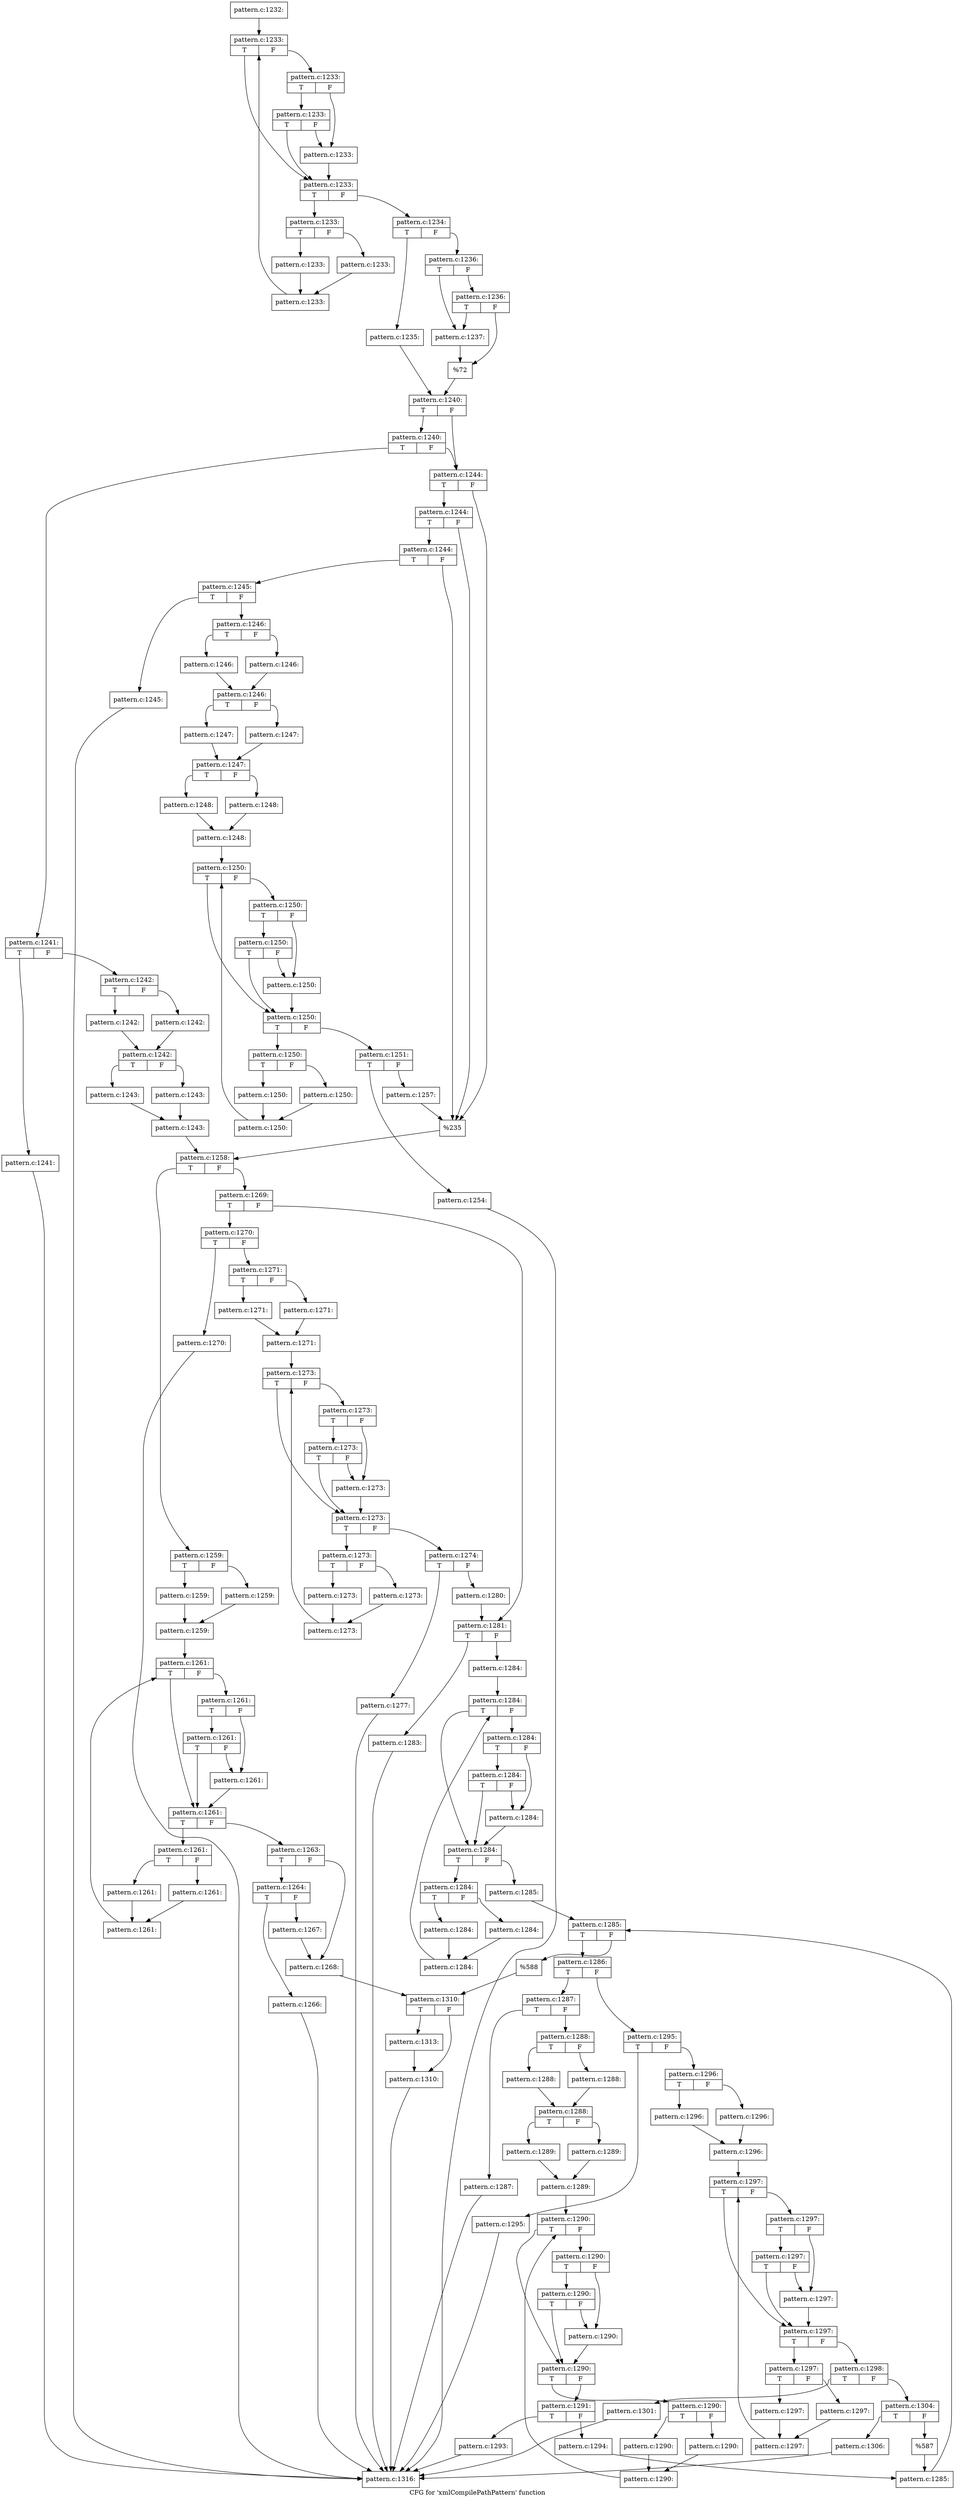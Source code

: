 digraph "CFG for 'xmlCompilePathPattern' function" {
	label="CFG for 'xmlCompilePathPattern' function";

	Node0x46a5060 [shape=record,label="{pattern.c:1232:}"];
	Node0x46a5060 -> Node0x471dc20;
	Node0x471dc20 [shape=record,label="{pattern.c:1233:|{<s0>T|<s1>F}}"];
	Node0x471dc20:s0 -> Node0x4712630;
	Node0x471dc20:s1 -> Node0x47126d0;
	Node0x47126d0 [shape=record,label="{pattern.c:1233:|{<s0>T|<s1>F}}"];
	Node0x47126d0:s0 -> Node0x4712a30;
	Node0x47126d0:s1 -> Node0x4712680;
	Node0x4712a30 [shape=record,label="{pattern.c:1233:|{<s0>T|<s1>F}}"];
	Node0x4712a30:s0 -> Node0x4712630;
	Node0x4712a30:s1 -> Node0x4712680;
	Node0x4712680 [shape=record,label="{pattern.c:1233:}"];
	Node0x4712680 -> Node0x4712630;
	Node0x4712630 [shape=record,label="{pattern.c:1233:|{<s0>T|<s1>F}}"];
	Node0x4712630:s0 -> Node0x471eac0;
	Node0x4712630:s1 -> Node0x47125e0;
	Node0x471eac0 [shape=record,label="{pattern.c:1233:|{<s0>T|<s1>F}}"];
	Node0x471eac0:s0 -> Node0x471ef70;
	Node0x471eac0:s1 -> Node0x471ee80;
	Node0x471ef70 [shape=record,label="{pattern.c:1233:}"];
	Node0x471ef70 -> Node0x471efc0;
	Node0x471ee80 [shape=record,label="{pattern.c:1233:}"];
	Node0x471ee80 -> Node0x471efc0;
	Node0x471efc0 [shape=record,label="{pattern.c:1233:}"];
	Node0x471efc0 -> Node0x471dc20;
	Node0x47125e0 [shape=record,label="{pattern.c:1234:|{<s0>T|<s1>F}}"];
	Node0x47125e0:s0 -> Node0x471f920;
	Node0x47125e0:s1 -> Node0x471f9c0;
	Node0x471f920 [shape=record,label="{pattern.c:1235:}"];
	Node0x471f920 -> Node0x471f970;
	Node0x471f9c0 [shape=record,label="{pattern.c:1236:|{<s0>T|<s1>F}}"];
	Node0x471f9c0:s0 -> Node0x47203f0;
	Node0x471f9c0:s1 -> Node0x4720490;
	Node0x4720490 [shape=record,label="{pattern.c:1236:|{<s0>T|<s1>F}}"];
	Node0x4720490:s0 -> Node0x47203f0;
	Node0x4720490:s1 -> Node0x4720440;
	Node0x47203f0 [shape=record,label="{pattern.c:1237:}"];
	Node0x47203f0 -> Node0x4720440;
	Node0x4720440 [shape=record,label="{%72}"];
	Node0x4720440 -> Node0x471f970;
	Node0x471f970 [shape=record,label="{pattern.c:1240:|{<s0>T|<s1>F}}"];
	Node0x471f970:s0 -> Node0x47215b0;
	Node0x471f970:s1 -> Node0x4721560;
	Node0x47215b0 [shape=record,label="{pattern.c:1240:|{<s0>T|<s1>F}}"];
	Node0x47215b0:s0 -> Node0x47214c0;
	Node0x47215b0:s1 -> Node0x4721560;
	Node0x47214c0 [shape=record,label="{pattern.c:1241:|{<s0>T|<s1>F}}"];
	Node0x47214c0:s0 -> Node0x4721f80;
	Node0x47214c0:s1 -> Node0x4721fd0;
	Node0x4721f80 [shape=record,label="{pattern.c:1241:}"];
	Node0x4721f80 -> Node0x4722bc0;
	Node0x4721fd0 [shape=record,label="{pattern.c:1242:|{<s0>T|<s1>F}}"];
	Node0x4721fd0:s0 -> Node0x4722ca0;
	Node0x4721fd0:s1 -> Node0x4722cf0;
	Node0x4722ca0 [shape=record,label="{pattern.c:1242:}"];
	Node0x4722ca0 -> Node0x4722d40;
	Node0x4722cf0 [shape=record,label="{pattern.c:1242:}"];
	Node0x4722cf0 -> Node0x4722d40;
	Node0x4722d40 [shape=record,label="{pattern.c:1242:|{<s0>T|<s1>F}}"];
	Node0x4722d40:s0 -> Node0x4723630;
	Node0x4722d40:s1 -> Node0x4723680;
	Node0x4723630 [shape=record,label="{pattern.c:1243:}"];
	Node0x4723630 -> Node0x47236d0;
	Node0x4723680 [shape=record,label="{pattern.c:1243:}"];
	Node0x4723680 -> Node0x47236d0;
	Node0x47236d0 [shape=record,label="{pattern.c:1243:}"];
	Node0x47236d0 -> Node0x4721510;
	Node0x4721560 [shape=record,label="{pattern.c:1244:|{<s0>T|<s1>F}}"];
	Node0x4721560:s0 -> Node0x4724210;
	Node0x4721560:s1 -> Node0x4724140;
	Node0x4724210 [shape=record,label="{pattern.c:1244:|{<s0>T|<s1>F}}"];
	Node0x4724210:s0 -> Node0x4724190;
	Node0x4724210:s1 -> Node0x4724140;
	Node0x4724190 [shape=record,label="{pattern.c:1244:|{<s0>T|<s1>F}}"];
	Node0x4724190:s0 -> Node0x47240f0;
	Node0x4724190:s1 -> Node0x4724140;
	Node0x47240f0 [shape=record,label="{pattern.c:1245:|{<s0>T|<s1>F}}"];
	Node0x47240f0:s0 -> Node0x4725030;
	Node0x47240f0:s1 -> Node0x4725080;
	Node0x4725030 [shape=record,label="{pattern.c:1245:}"];
	Node0x4725030 -> Node0x4722bc0;
	Node0x4725080 [shape=record,label="{pattern.c:1246:|{<s0>T|<s1>F}}"];
	Node0x4725080:s0 -> Node0x47254f0;
	Node0x4725080:s1 -> Node0x4725540;
	Node0x47254f0 [shape=record,label="{pattern.c:1246:}"];
	Node0x47254f0 -> Node0x4725590;
	Node0x4725540 [shape=record,label="{pattern.c:1246:}"];
	Node0x4725540 -> Node0x4725590;
	Node0x4725590 [shape=record,label="{pattern.c:1246:|{<s0>T|<s1>F}}"];
	Node0x4725590:s0 -> Node0x4725e80;
	Node0x4725590:s1 -> Node0x4725ed0;
	Node0x4725e80 [shape=record,label="{pattern.c:1247:}"];
	Node0x4725e80 -> Node0x4725f20;
	Node0x4725ed0 [shape=record,label="{pattern.c:1247:}"];
	Node0x4725ed0 -> Node0x4725f20;
	Node0x4725f20 [shape=record,label="{pattern.c:1247:|{<s0>T|<s1>F}}"];
	Node0x4725f20:s0 -> Node0x4726810;
	Node0x4725f20:s1 -> Node0x4726860;
	Node0x4726810 [shape=record,label="{pattern.c:1248:}"];
	Node0x4726810 -> Node0x47268b0;
	Node0x4726860 [shape=record,label="{pattern.c:1248:}"];
	Node0x4726860 -> Node0x47268b0;
	Node0x47268b0 [shape=record,label="{pattern.c:1248:}"];
	Node0x47268b0 -> Node0x47271a0;
	Node0x47271a0 [shape=record,label="{pattern.c:1250:|{<s0>T|<s1>F}}"];
	Node0x47271a0:s0 -> Node0x47273e0;
	Node0x47271a0:s1 -> Node0x4727480;
	Node0x4727480 [shape=record,label="{pattern.c:1250:|{<s0>T|<s1>F}}"];
	Node0x4727480:s0 -> Node0x47277e0;
	Node0x4727480:s1 -> Node0x4727430;
	Node0x47277e0 [shape=record,label="{pattern.c:1250:|{<s0>T|<s1>F}}"];
	Node0x47277e0:s0 -> Node0x47273e0;
	Node0x47277e0:s1 -> Node0x4727430;
	Node0x4727430 [shape=record,label="{pattern.c:1250:}"];
	Node0x4727430 -> Node0x47273e0;
	Node0x47273e0 [shape=record,label="{pattern.c:1250:|{<s0>T|<s1>F}}"];
	Node0x47273e0:s0 -> Node0x4727e10;
	Node0x47273e0:s1 -> Node0x4727390;
	Node0x4727e10 [shape=record,label="{pattern.c:1250:|{<s0>T|<s1>F}}"];
	Node0x4727e10:s0 -> Node0x47282c0;
	Node0x4727e10:s1 -> Node0x4728310;
	Node0x47282c0 [shape=record,label="{pattern.c:1250:}"];
	Node0x47282c0 -> Node0x4728360;
	Node0x4728310 [shape=record,label="{pattern.c:1250:}"];
	Node0x4728310 -> Node0x4728360;
	Node0x4728360 [shape=record,label="{pattern.c:1250:}"];
	Node0x4728360 -> Node0x47271a0;
	Node0x4727390 [shape=record,label="{pattern.c:1251:|{<s0>T|<s1>F}}"];
	Node0x4727390:s0 -> Node0x4728cc0;
	Node0x4727390:s1 -> Node0x4728d10;
	Node0x4728cc0 [shape=record,label="{pattern.c:1254:}"];
	Node0x4728cc0 -> Node0x4722bc0;
	Node0x4728d10 [shape=record,label="{pattern.c:1257:}"];
	Node0x4728d10 -> Node0x4724140;
	Node0x4724140 [shape=record,label="{%235}"];
	Node0x4724140 -> Node0x4721510;
	Node0x4721510 [shape=record,label="{pattern.c:1258:|{<s0>T|<s1>F}}"];
	Node0x4721510:s0 -> Node0x4729770;
	Node0x4721510:s1 -> Node0x4729810;
	Node0x4729770 [shape=record,label="{pattern.c:1259:|{<s0>T|<s1>F}}"];
	Node0x4729770:s0 -> Node0x4729d20;
	Node0x4729770:s1 -> Node0x4729d70;
	Node0x4729d20 [shape=record,label="{pattern.c:1259:}"];
	Node0x4729d20 -> Node0x4729dc0;
	Node0x4729d70 [shape=record,label="{pattern.c:1259:}"];
	Node0x4729d70 -> Node0x4729dc0;
	Node0x4729dc0 [shape=record,label="{pattern.c:1259:}"];
	Node0x4729dc0 -> Node0x472a7a0;
	Node0x472a7a0 [shape=record,label="{pattern.c:1261:|{<s0>T|<s1>F}}"];
	Node0x472a7a0:s0 -> Node0x472a9e0;
	Node0x472a7a0:s1 -> Node0x472aa80;
	Node0x472aa80 [shape=record,label="{pattern.c:1261:|{<s0>T|<s1>F}}"];
	Node0x472aa80:s0 -> Node0x472ade0;
	Node0x472aa80:s1 -> Node0x472aa30;
	Node0x472ade0 [shape=record,label="{pattern.c:1261:|{<s0>T|<s1>F}}"];
	Node0x472ade0:s0 -> Node0x472a9e0;
	Node0x472ade0:s1 -> Node0x472aa30;
	Node0x472aa30 [shape=record,label="{pattern.c:1261:}"];
	Node0x472aa30 -> Node0x472a9e0;
	Node0x472a9e0 [shape=record,label="{pattern.c:1261:|{<s0>T|<s1>F}}"];
	Node0x472a9e0:s0 -> Node0x472b410;
	Node0x472a9e0:s1 -> Node0x472a990;
	Node0x472b410 [shape=record,label="{pattern.c:1261:|{<s0>T|<s1>F}}"];
	Node0x472b410:s0 -> Node0x472b8c0;
	Node0x472b410:s1 -> Node0x472b910;
	Node0x472b8c0 [shape=record,label="{pattern.c:1261:}"];
	Node0x472b8c0 -> Node0x472b960;
	Node0x472b910 [shape=record,label="{pattern.c:1261:}"];
	Node0x472b910 -> Node0x472b960;
	Node0x472b960 [shape=record,label="{pattern.c:1261:}"];
	Node0x472b960 -> Node0x472a7a0;
	Node0x472a990 [shape=record,label="{pattern.c:1263:|{<s0>T|<s1>F}}"];
	Node0x472a990:s0 -> Node0x472c2c0;
	Node0x472a990:s1 -> Node0x472c310;
	Node0x472c2c0 [shape=record,label="{pattern.c:1264:|{<s0>T|<s1>F}}"];
	Node0x472c2c0:s0 -> Node0x472c980;
	Node0x472c2c0:s1 -> Node0x472c9d0;
	Node0x472c980 [shape=record,label="{pattern.c:1266:}"];
	Node0x472c980 -> Node0x4722bc0;
	Node0x472c9d0 [shape=record,label="{pattern.c:1267:}"];
	Node0x472c9d0 -> Node0x472c310;
	Node0x472c310 [shape=record,label="{pattern.c:1268:}"];
	Node0x472c310 -> Node0x47297c0;
	Node0x4729810 [shape=record,label="{pattern.c:1269:|{<s0>T|<s1>F}}"];
	Node0x4729810:s0 -> Node0x472d0d0;
	Node0x4729810:s1 -> Node0x472d120;
	Node0x472d0d0 [shape=record,label="{pattern.c:1270:|{<s0>T|<s1>F}}"];
	Node0x472d0d0:s0 -> Node0x472d670;
	Node0x472d0d0:s1 -> Node0x472d6c0;
	Node0x472d670 [shape=record,label="{pattern.c:1270:}"];
	Node0x472d670 -> Node0x4722bc0;
	Node0x472d6c0 [shape=record,label="{pattern.c:1271:|{<s0>T|<s1>F}}"];
	Node0x472d6c0:s0 -> Node0x472db30;
	Node0x472d6c0:s1 -> Node0x472db80;
	Node0x472db30 [shape=record,label="{pattern.c:1271:}"];
	Node0x472db30 -> Node0x472dbd0;
	Node0x472db80 [shape=record,label="{pattern.c:1271:}"];
	Node0x472db80 -> Node0x472dbd0;
	Node0x472dbd0 [shape=record,label="{pattern.c:1271:}"];
	Node0x472dbd0 -> Node0x472e4c0;
	Node0x472e4c0 [shape=record,label="{pattern.c:1273:|{<s0>T|<s1>F}}"];
	Node0x472e4c0:s0 -> Node0x472e700;
	Node0x472e4c0:s1 -> Node0x472e7a0;
	Node0x472e7a0 [shape=record,label="{pattern.c:1273:|{<s0>T|<s1>F}}"];
	Node0x472e7a0:s0 -> Node0x472eb00;
	Node0x472e7a0:s1 -> Node0x472e750;
	Node0x472eb00 [shape=record,label="{pattern.c:1273:|{<s0>T|<s1>F}}"];
	Node0x472eb00:s0 -> Node0x472e700;
	Node0x472eb00:s1 -> Node0x472e750;
	Node0x472e750 [shape=record,label="{pattern.c:1273:}"];
	Node0x472e750 -> Node0x472e700;
	Node0x472e700 [shape=record,label="{pattern.c:1273:|{<s0>T|<s1>F}}"];
	Node0x472e700:s0 -> Node0x472f130;
	Node0x472e700:s1 -> Node0x472e6b0;
	Node0x472f130 [shape=record,label="{pattern.c:1273:|{<s0>T|<s1>F}}"];
	Node0x472f130:s0 -> Node0x472f5e0;
	Node0x472f130:s1 -> Node0x472f630;
	Node0x472f5e0 [shape=record,label="{pattern.c:1273:}"];
	Node0x472f5e0 -> Node0x472f680;
	Node0x472f630 [shape=record,label="{pattern.c:1273:}"];
	Node0x472f630 -> Node0x472f680;
	Node0x472f680 [shape=record,label="{pattern.c:1273:}"];
	Node0x472f680 -> Node0x472e4c0;
	Node0x472e6b0 [shape=record,label="{pattern.c:1274:|{<s0>T|<s1>F}}"];
	Node0x472e6b0:s0 -> Node0x472ffe0;
	Node0x472e6b0:s1 -> Node0x4730030;
	Node0x472ffe0 [shape=record,label="{pattern.c:1277:}"];
	Node0x472ffe0 -> Node0x4722bc0;
	Node0x4730030 [shape=record,label="{pattern.c:1280:}"];
	Node0x4730030 -> Node0x472d120;
	Node0x472d120 [shape=record,label="{pattern.c:1281:|{<s0>T|<s1>F}}"];
	Node0x472d120:s0 -> Node0x4730af0;
	Node0x472d120:s1 -> Node0x4730b40;
	Node0x4730af0 [shape=record,label="{pattern.c:1283:}"];
	Node0x4730af0 -> Node0x4722bc0;
	Node0x4730b40 [shape=record,label="{pattern.c:1284:}"];
	Node0x4730b40 -> Node0x4730fb0;
	Node0x4730fb0 [shape=record,label="{pattern.c:1284:|{<s0>T|<s1>F}}"];
	Node0x4730fb0:s0 -> Node0x47311f0;
	Node0x4730fb0:s1 -> Node0x4731290;
	Node0x4731290 [shape=record,label="{pattern.c:1284:|{<s0>T|<s1>F}}"];
	Node0x4731290:s0 -> Node0x47315f0;
	Node0x4731290:s1 -> Node0x4731240;
	Node0x47315f0 [shape=record,label="{pattern.c:1284:|{<s0>T|<s1>F}}"];
	Node0x47315f0:s0 -> Node0x47311f0;
	Node0x47315f0:s1 -> Node0x4731240;
	Node0x4731240 [shape=record,label="{pattern.c:1284:}"];
	Node0x4731240 -> Node0x47311f0;
	Node0x47311f0 [shape=record,label="{pattern.c:1284:|{<s0>T|<s1>F}}"];
	Node0x47311f0:s0 -> Node0x4731c20;
	Node0x47311f0:s1 -> Node0x47311a0;
	Node0x4731c20 [shape=record,label="{pattern.c:1284:|{<s0>T|<s1>F}}"];
	Node0x4731c20:s0 -> Node0x47320d0;
	Node0x4731c20:s1 -> Node0x4732120;
	Node0x47320d0 [shape=record,label="{pattern.c:1284:}"];
	Node0x47320d0 -> Node0x4732170;
	Node0x4732120 [shape=record,label="{pattern.c:1284:}"];
	Node0x4732120 -> Node0x4732170;
	Node0x4732170 [shape=record,label="{pattern.c:1284:}"];
	Node0x4732170 -> Node0x4730fb0;
	Node0x47311a0 [shape=record,label="{pattern.c:1285:}"];
	Node0x47311a0 -> Node0x4732a60;
	Node0x4732a60 [shape=record,label="{pattern.c:1285:|{<s0>T|<s1>F}}"];
	Node0x4732a60:s0 -> Node0x4732fe0;
	Node0x4732a60:s1 -> Node0x4732c80;
	Node0x4732fe0 [shape=record,label="{pattern.c:1286:|{<s0>T|<s1>F}}"];
	Node0x4732fe0:s0 -> Node0x47331d0;
	Node0x4732fe0:s1 -> Node0x4733270;
	Node0x47331d0 [shape=record,label="{pattern.c:1287:|{<s0>T|<s1>F}}"];
	Node0x47331d0:s0 -> Node0x4733770;
	Node0x47331d0:s1 -> Node0x47337c0;
	Node0x4733770 [shape=record,label="{pattern.c:1287:}"];
	Node0x4733770 -> Node0x4722bc0;
	Node0x47337c0 [shape=record,label="{pattern.c:1288:|{<s0>T|<s1>F}}"];
	Node0x47337c0:s0 -> Node0x4733c30;
	Node0x47337c0:s1 -> Node0x4733c80;
	Node0x4733c30 [shape=record,label="{pattern.c:1288:}"];
	Node0x4733c30 -> Node0x4733cd0;
	Node0x4733c80 [shape=record,label="{pattern.c:1288:}"];
	Node0x4733c80 -> Node0x4733cd0;
	Node0x4733cd0 [shape=record,label="{pattern.c:1288:|{<s0>T|<s1>F}}"];
	Node0x4733cd0:s0 -> Node0x47345c0;
	Node0x4733cd0:s1 -> Node0x4734610;
	Node0x47345c0 [shape=record,label="{pattern.c:1289:}"];
	Node0x47345c0 -> Node0x4734660;
	Node0x4734610 [shape=record,label="{pattern.c:1289:}"];
	Node0x4734610 -> Node0x4734660;
	Node0x4734660 [shape=record,label="{pattern.c:1289:}"];
	Node0x4734660 -> Node0x4734f50;
	Node0x4734f50 [shape=record,label="{pattern.c:1290:|{<s0>T|<s1>F}}"];
	Node0x4734f50:s0 -> Node0x4735190;
	Node0x4734f50:s1 -> Node0x4735230;
	Node0x4735230 [shape=record,label="{pattern.c:1290:|{<s0>T|<s1>F}}"];
	Node0x4735230:s0 -> Node0x4735590;
	Node0x4735230:s1 -> Node0x47351e0;
	Node0x4735590 [shape=record,label="{pattern.c:1290:|{<s0>T|<s1>F}}"];
	Node0x4735590:s0 -> Node0x4735190;
	Node0x4735590:s1 -> Node0x47351e0;
	Node0x47351e0 [shape=record,label="{pattern.c:1290:}"];
	Node0x47351e0 -> Node0x4735190;
	Node0x4735190 [shape=record,label="{pattern.c:1290:|{<s0>T|<s1>F}}"];
	Node0x4735190:s0 -> Node0x4735bc0;
	Node0x4735190:s1 -> Node0x4735140;
	Node0x4735bc0 [shape=record,label="{pattern.c:1290:|{<s0>T|<s1>F}}"];
	Node0x4735bc0:s0 -> Node0x4736070;
	Node0x4735bc0:s1 -> Node0x47360c0;
	Node0x4736070 [shape=record,label="{pattern.c:1290:}"];
	Node0x4736070 -> Node0x4736110;
	Node0x47360c0 [shape=record,label="{pattern.c:1290:}"];
	Node0x47360c0 -> Node0x4736110;
	Node0x4736110 [shape=record,label="{pattern.c:1290:}"];
	Node0x4736110 -> Node0x4734f50;
	Node0x4735140 [shape=record,label="{pattern.c:1291:|{<s0>T|<s1>F}}"];
	Node0x4735140:s0 -> Node0x4736bc0;
	Node0x4735140:s1 -> Node0x4736c10;
	Node0x4736bc0 [shape=record,label="{pattern.c:1293:}"];
	Node0x4736bc0 -> Node0x4722bc0;
	Node0x4736c10 [shape=record,label="{pattern.c:1294:}"];
	Node0x4736c10 -> Node0x4733220;
	Node0x4733270 [shape=record,label="{pattern.c:1295:|{<s0>T|<s1>F}}"];
	Node0x4733270:s0 -> Node0x47371f0;
	Node0x4733270:s1 -> Node0x4737240;
	Node0x47371f0 [shape=record,label="{pattern.c:1295:}"];
	Node0x47371f0 -> Node0x4722bc0;
	Node0x4737240 [shape=record,label="{pattern.c:1296:|{<s0>T|<s1>F}}"];
	Node0x4737240:s0 -> Node0x4737710;
	Node0x4737240:s1 -> Node0x4737760;
	Node0x4737710 [shape=record,label="{pattern.c:1296:}"];
	Node0x4737710 -> Node0x47377b0;
	Node0x4737760 [shape=record,label="{pattern.c:1296:}"];
	Node0x4737760 -> Node0x47377b0;
	Node0x47377b0 [shape=record,label="{pattern.c:1296:}"];
	Node0x47377b0 -> Node0x47380a0;
	Node0x47380a0 [shape=record,label="{pattern.c:1297:|{<s0>T|<s1>F}}"];
	Node0x47380a0:s0 -> Node0x47382e0;
	Node0x47380a0:s1 -> Node0x4738380;
	Node0x4738380 [shape=record,label="{pattern.c:1297:|{<s0>T|<s1>F}}"];
	Node0x4738380:s0 -> Node0x47386e0;
	Node0x4738380:s1 -> Node0x4738330;
	Node0x47386e0 [shape=record,label="{pattern.c:1297:|{<s0>T|<s1>F}}"];
	Node0x47386e0:s0 -> Node0x47382e0;
	Node0x47386e0:s1 -> Node0x4738330;
	Node0x4738330 [shape=record,label="{pattern.c:1297:}"];
	Node0x4738330 -> Node0x47382e0;
	Node0x47382e0 [shape=record,label="{pattern.c:1297:|{<s0>T|<s1>F}}"];
	Node0x47382e0:s0 -> Node0x4738d10;
	Node0x47382e0:s1 -> Node0x4738290;
	Node0x4738d10 [shape=record,label="{pattern.c:1297:|{<s0>T|<s1>F}}"];
	Node0x4738d10:s0 -> Node0x47391c0;
	Node0x4738d10:s1 -> Node0x4739210;
	Node0x47391c0 [shape=record,label="{pattern.c:1297:}"];
	Node0x47391c0 -> Node0x4739260;
	Node0x4739210 [shape=record,label="{pattern.c:1297:}"];
	Node0x4739210 -> Node0x4739260;
	Node0x4739260 [shape=record,label="{pattern.c:1297:}"];
	Node0x4739260 -> Node0x47380a0;
	Node0x4738290 [shape=record,label="{pattern.c:1298:|{<s0>T|<s1>F}}"];
	Node0x4738290:s0 -> Node0x4739bc0;
	Node0x4738290:s1 -> Node0x4739c10;
	Node0x4739bc0 [shape=record,label="{pattern.c:1301:}"];
	Node0x4739bc0 -> Node0x4722bc0;
	Node0x4739c10 [shape=record,label="{pattern.c:1304:|{<s0>T|<s1>F}}"];
	Node0x4739c10:s0 -> Node0x473a5e0;
	Node0x4739c10:s1 -> Node0x473a630;
	Node0x473a5e0 [shape=record,label="{pattern.c:1306:}"];
	Node0x473a5e0 -> Node0x4722bc0;
	Node0x473a630 [shape=record,label="{%587}"];
	Node0x473a630 -> Node0x4733220;
	Node0x4733220 [shape=record,label="{pattern.c:1285:}"];
	Node0x4733220 -> Node0x4732a60;
	Node0x4732c80 [shape=record,label="{%588}"];
	Node0x4732c80 -> Node0x47297c0;
	Node0x47297c0 [shape=record,label="{pattern.c:1310:|{<s0>T|<s1>F}}"];
	Node0x47297c0:s0 -> Node0x459c840;
	Node0x47297c0:s1 -> Node0x459c890;
	Node0x459c840 [shape=record,label="{pattern.c:1313:}"];
	Node0x459c840 -> Node0x459c890;
	Node0x459c890 [shape=record,label="{pattern.c:1310:}"];
	Node0x459c890 -> Node0x4722bc0;
	Node0x4722bc0 [shape=record,label="{pattern.c:1316:}"];
}
